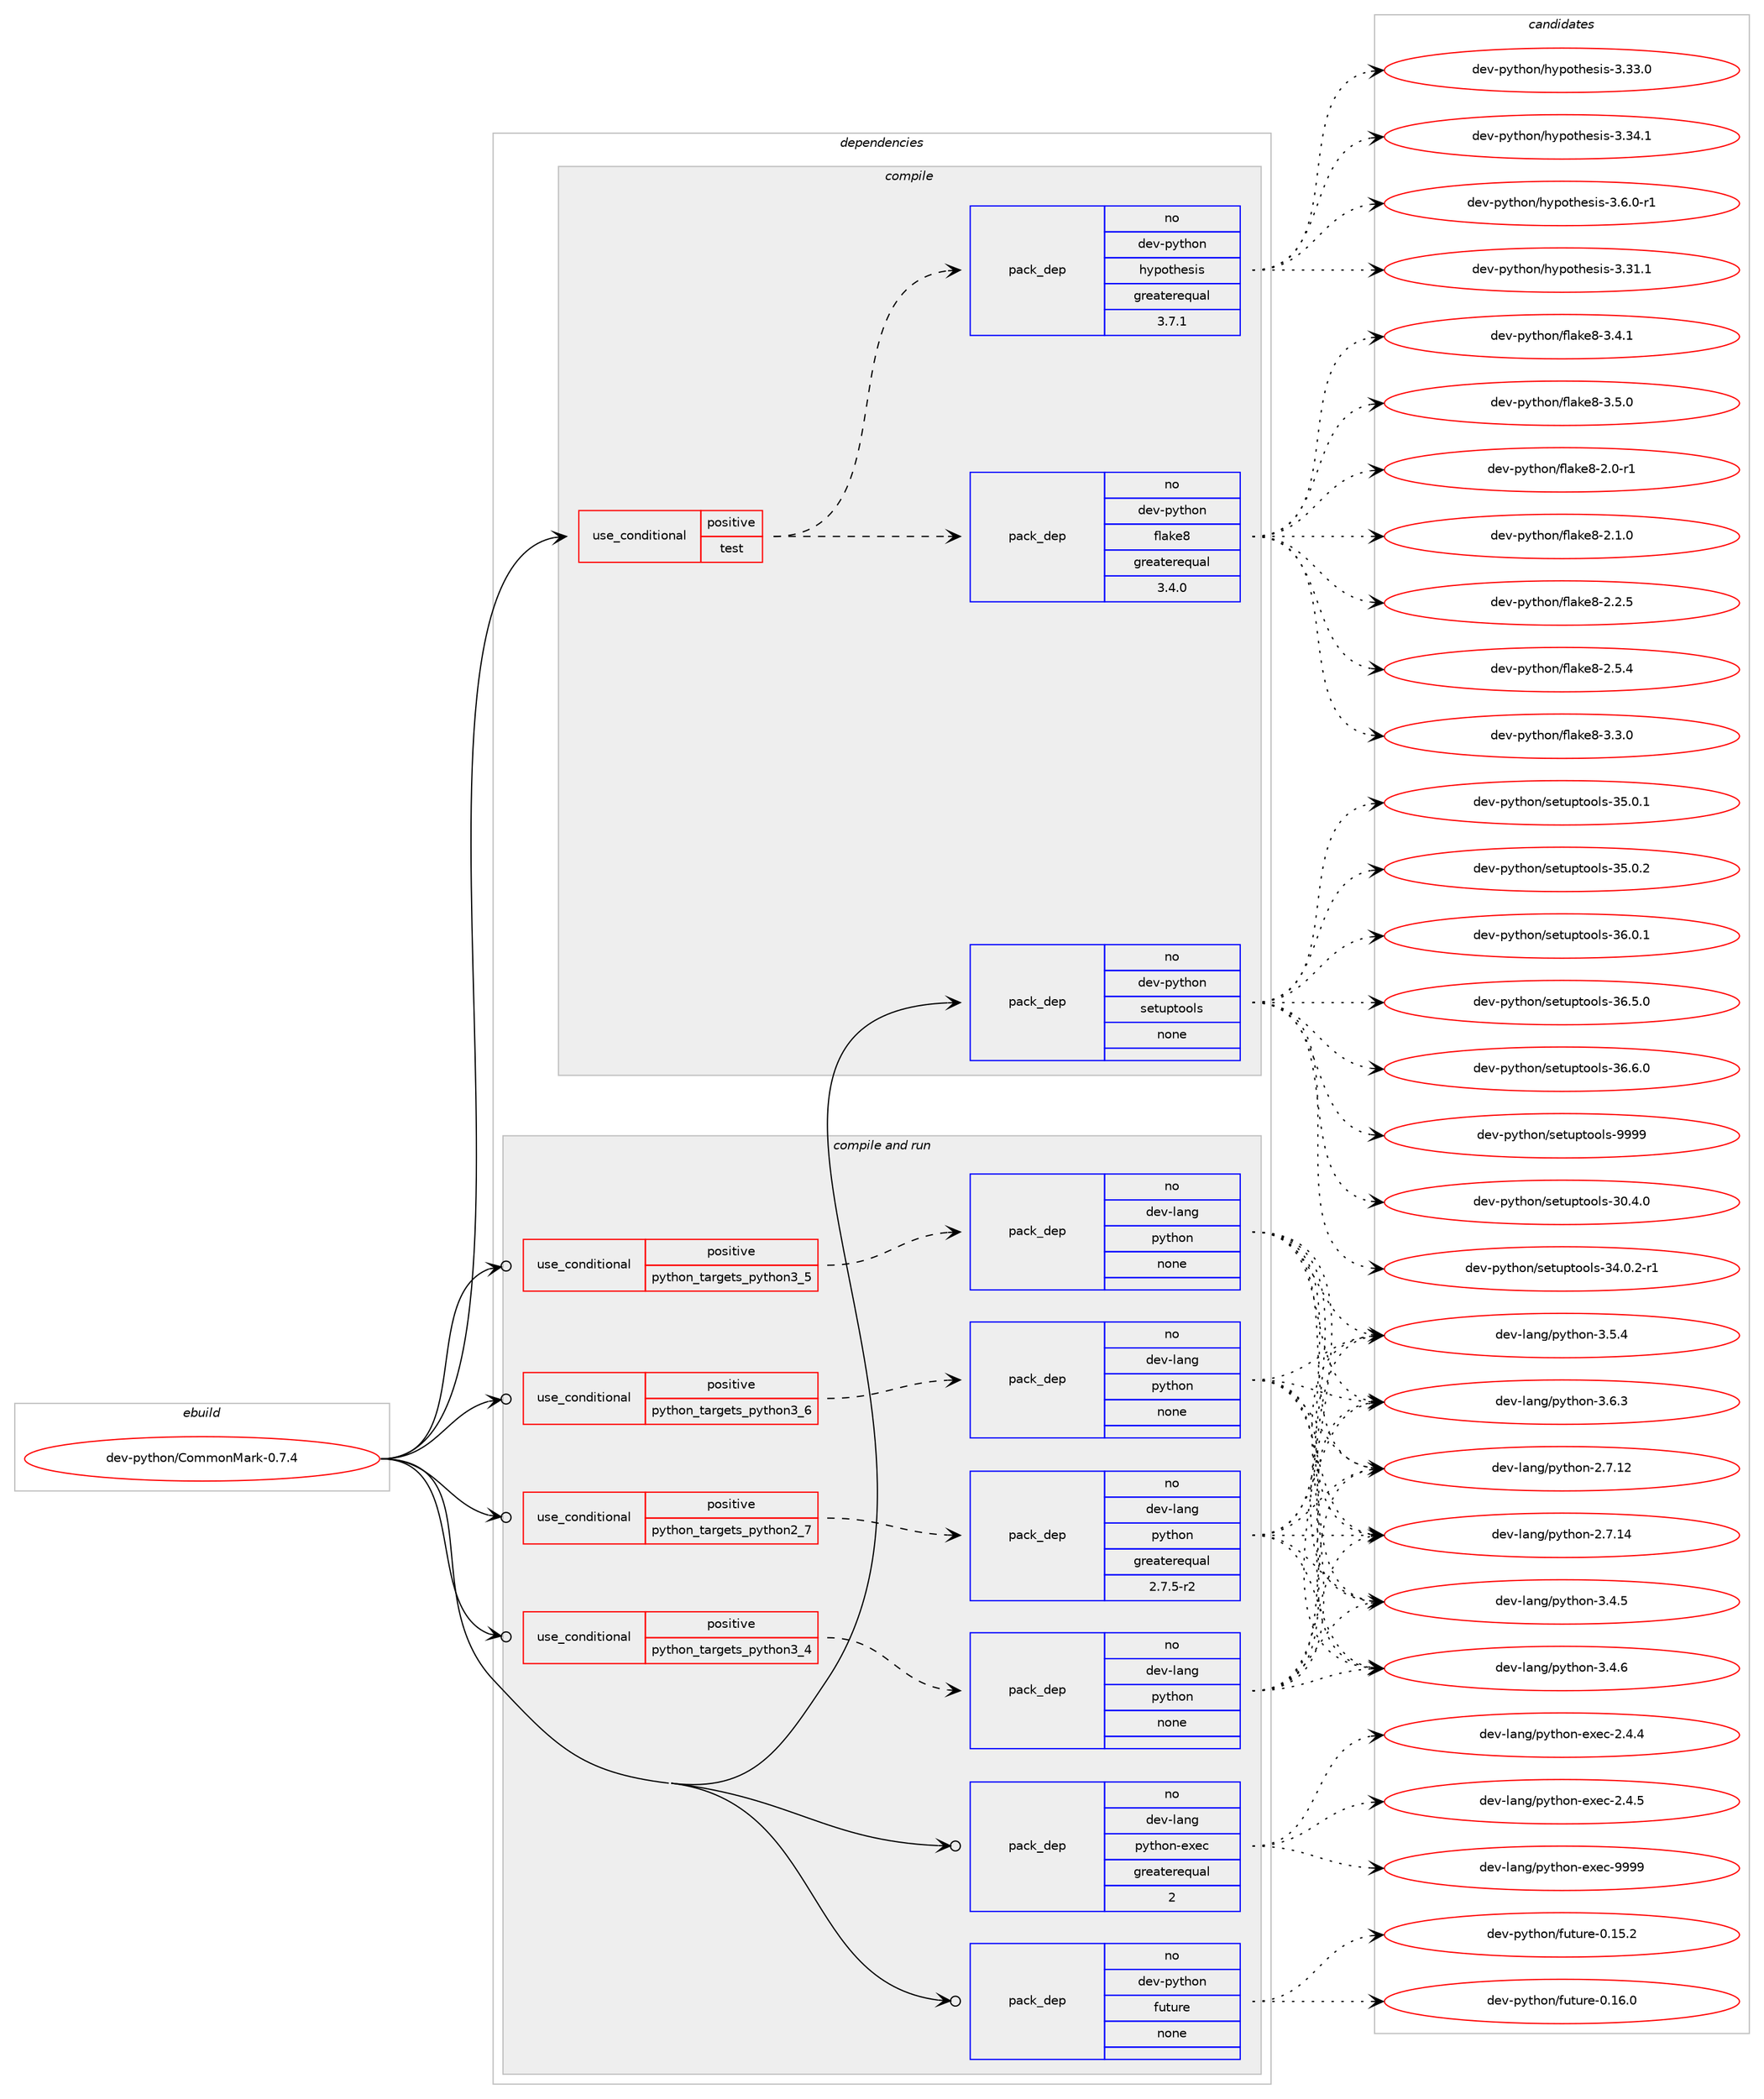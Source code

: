digraph prolog {

# *************
# Graph options
# *************

newrank=true;
concentrate=true;
compound=true;
graph [rankdir=LR,fontname=Helvetica,fontsize=10,ranksep=1.5];#, ranksep=2.5, nodesep=0.2];
edge  [arrowhead=vee];
node  [fontname=Helvetica,fontsize=10];

# **********
# The ebuild
# **********

subgraph cluster_leftcol {
color=gray;
rank=same;
label=<<i>ebuild</i>>;
id [label="dev-python/CommonMark-0.7.4", color=red, width=4, href="../dev-python/CommonMark-0.7.4.svg"];
}

# ****************
# The dependencies
# ****************

subgraph cluster_midcol {
color=gray;
label=<<i>dependencies</i>>;
subgraph cluster_compile {
fillcolor="#eeeeee";
style=filled;
label=<<i>compile</i>>;
subgraph cond28867 {
dependency144554 [label=<<TABLE BORDER="0" CELLBORDER="1" CELLSPACING="0" CELLPADDING="4"><TR><TD ROWSPAN="3" CELLPADDING="10">use_conditional</TD></TR><TR><TD>positive</TD></TR><TR><TD>test</TD></TR></TABLE>>, shape=none, color=red];
subgraph pack111875 {
dependency144555 [label=<<TABLE BORDER="0" CELLBORDER="1" CELLSPACING="0" CELLPADDING="4" WIDTH="220"><TR><TD ROWSPAN="6" CELLPADDING="30">pack_dep</TD></TR><TR><TD WIDTH="110">no</TD></TR><TR><TD>dev-python</TD></TR><TR><TD>flake8</TD></TR><TR><TD>greaterequal</TD></TR><TR><TD>3.4.0</TD></TR></TABLE>>, shape=none, color=blue];
}
dependency144554:e -> dependency144555:w [weight=20,style="dashed",arrowhead="vee"];
subgraph pack111876 {
dependency144556 [label=<<TABLE BORDER="0" CELLBORDER="1" CELLSPACING="0" CELLPADDING="4" WIDTH="220"><TR><TD ROWSPAN="6" CELLPADDING="30">pack_dep</TD></TR><TR><TD WIDTH="110">no</TD></TR><TR><TD>dev-python</TD></TR><TR><TD>hypothesis</TD></TR><TR><TD>greaterequal</TD></TR><TR><TD>3.7.1</TD></TR></TABLE>>, shape=none, color=blue];
}
dependency144554:e -> dependency144556:w [weight=20,style="dashed",arrowhead="vee"];
}
id:e -> dependency144554:w [weight=20,style="solid",arrowhead="vee"];
subgraph pack111877 {
dependency144557 [label=<<TABLE BORDER="0" CELLBORDER="1" CELLSPACING="0" CELLPADDING="4" WIDTH="220"><TR><TD ROWSPAN="6" CELLPADDING="30">pack_dep</TD></TR><TR><TD WIDTH="110">no</TD></TR><TR><TD>dev-python</TD></TR><TR><TD>setuptools</TD></TR><TR><TD>none</TD></TR><TR><TD></TD></TR></TABLE>>, shape=none, color=blue];
}
id:e -> dependency144557:w [weight=20,style="solid",arrowhead="vee"];
}
subgraph cluster_compileandrun {
fillcolor="#eeeeee";
style=filled;
label=<<i>compile and run</i>>;
subgraph cond28868 {
dependency144558 [label=<<TABLE BORDER="0" CELLBORDER="1" CELLSPACING="0" CELLPADDING="4"><TR><TD ROWSPAN="3" CELLPADDING="10">use_conditional</TD></TR><TR><TD>positive</TD></TR><TR><TD>python_targets_python2_7</TD></TR></TABLE>>, shape=none, color=red];
subgraph pack111878 {
dependency144559 [label=<<TABLE BORDER="0" CELLBORDER="1" CELLSPACING="0" CELLPADDING="4" WIDTH="220"><TR><TD ROWSPAN="6" CELLPADDING="30">pack_dep</TD></TR><TR><TD WIDTH="110">no</TD></TR><TR><TD>dev-lang</TD></TR><TR><TD>python</TD></TR><TR><TD>greaterequal</TD></TR><TR><TD>2.7.5-r2</TD></TR></TABLE>>, shape=none, color=blue];
}
dependency144558:e -> dependency144559:w [weight=20,style="dashed",arrowhead="vee"];
}
id:e -> dependency144558:w [weight=20,style="solid",arrowhead="odotvee"];
subgraph cond28869 {
dependency144560 [label=<<TABLE BORDER="0" CELLBORDER="1" CELLSPACING="0" CELLPADDING="4"><TR><TD ROWSPAN="3" CELLPADDING="10">use_conditional</TD></TR><TR><TD>positive</TD></TR><TR><TD>python_targets_python3_4</TD></TR></TABLE>>, shape=none, color=red];
subgraph pack111879 {
dependency144561 [label=<<TABLE BORDER="0" CELLBORDER="1" CELLSPACING="0" CELLPADDING="4" WIDTH="220"><TR><TD ROWSPAN="6" CELLPADDING="30">pack_dep</TD></TR><TR><TD WIDTH="110">no</TD></TR><TR><TD>dev-lang</TD></TR><TR><TD>python</TD></TR><TR><TD>none</TD></TR><TR><TD></TD></TR></TABLE>>, shape=none, color=blue];
}
dependency144560:e -> dependency144561:w [weight=20,style="dashed",arrowhead="vee"];
}
id:e -> dependency144560:w [weight=20,style="solid",arrowhead="odotvee"];
subgraph cond28870 {
dependency144562 [label=<<TABLE BORDER="0" CELLBORDER="1" CELLSPACING="0" CELLPADDING="4"><TR><TD ROWSPAN="3" CELLPADDING="10">use_conditional</TD></TR><TR><TD>positive</TD></TR><TR><TD>python_targets_python3_5</TD></TR></TABLE>>, shape=none, color=red];
subgraph pack111880 {
dependency144563 [label=<<TABLE BORDER="0" CELLBORDER="1" CELLSPACING="0" CELLPADDING="4" WIDTH="220"><TR><TD ROWSPAN="6" CELLPADDING="30">pack_dep</TD></TR><TR><TD WIDTH="110">no</TD></TR><TR><TD>dev-lang</TD></TR><TR><TD>python</TD></TR><TR><TD>none</TD></TR><TR><TD></TD></TR></TABLE>>, shape=none, color=blue];
}
dependency144562:e -> dependency144563:w [weight=20,style="dashed",arrowhead="vee"];
}
id:e -> dependency144562:w [weight=20,style="solid",arrowhead="odotvee"];
subgraph cond28871 {
dependency144564 [label=<<TABLE BORDER="0" CELLBORDER="1" CELLSPACING="0" CELLPADDING="4"><TR><TD ROWSPAN="3" CELLPADDING="10">use_conditional</TD></TR><TR><TD>positive</TD></TR><TR><TD>python_targets_python3_6</TD></TR></TABLE>>, shape=none, color=red];
subgraph pack111881 {
dependency144565 [label=<<TABLE BORDER="0" CELLBORDER="1" CELLSPACING="0" CELLPADDING="4" WIDTH="220"><TR><TD ROWSPAN="6" CELLPADDING="30">pack_dep</TD></TR><TR><TD WIDTH="110">no</TD></TR><TR><TD>dev-lang</TD></TR><TR><TD>python</TD></TR><TR><TD>none</TD></TR><TR><TD></TD></TR></TABLE>>, shape=none, color=blue];
}
dependency144564:e -> dependency144565:w [weight=20,style="dashed",arrowhead="vee"];
}
id:e -> dependency144564:w [weight=20,style="solid",arrowhead="odotvee"];
subgraph pack111882 {
dependency144566 [label=<<TABLE BORDER="0" CELLBORDER="1" CELLSPACING="0" CELLPADDING="4" WIDTH="220"><TR><TD ROWSPAN="6" CELLPADDING="30">pack_dep</TD></TR><TR><TD WIDTH="110">no</TD></TR><TR><TD>dev-lang</TD></TR><TR><TD>python-exec</TD></TR><TR><TD>greaterequal</TD></TR><TR><TD>2</TD></TR></TABLE>>, shape=none, color=blue];
}
id:e -> dependency144566:w [weight=20,style="solid",arrowhead="odotvee"];
subgraph pack111883 {
dependency144567 [label=<<TABLE BORDER="0" CELLBORDER="1" CELLSPACING="0" CELLPADDING="4" WIDTH="220"><TR><TD ROWSPAN="6" CELLPADDING="30">pack_dep</TD></TR><TR><TD WIDTH="110">no</TD></TR><TR><TD>dev-python</TD></TR><TR><TD>future</TD></TR><TR><TD>none</TD></TR><TR><TD></TD></TR></TABLE>>, shape=none, color=blue];
}
id:e -> dependency144567:w [weight=20,style="solid",arrowhead="odotvee"];
}
subgraph cluster_run {
fillcolor="#eeeeee";
style=filled;
label=<<i>run</i>>;
}
}

# **************
# The candidates
# **************

subgraph cluster_choices {
rank=same;
color=gray;
label=<<i>candidates</i>>;

subgraph choice111875 {
color=black;
nodesep=1;
choice10010111845112121116104111110471021089710710156455046484511449 [label="dev-python/flake8-2.0-r1", color=red, width=4,href="../dev-python/flake8-2.0-r1.svg"];
choice10010111845112121116104111110471021089710710156455046494648 [label="dev-python/flake8-2.1.0", color=red, width=4,href="../dev-python/flake8-2.1.0.svg"];
choice10010111845112121116104111110471021089710710156455046504653 [label="dev-python/flake8-2.2.5", color=red, width=4,href="../dev-python/flake8-2.2.5.svg"];
choice10010111845112121116104111110471021089710710156455046534652 [label="dev-python/flake8-2.5.4", color=red, width=4,href="../dev-python/flake8-2.5.4.svg"];
choice10010111845112121116104111110471021089710710156455146514648 [label="dev-python/flake8-3.3.0", color=red, width=4,href="../dev-python/flake8-3.3.0.svg"];
choice10010111845112121116104111110471021089710710156455146524649 [label="dev-python/flake8-3.4.1", color=red, width=4,href="../dev-python/flake8-3.4.1.svg"];
choice10010111845112121116104111110471021089710710156455146534648 [label="dev-python/flake8-3.5.0", color=red, width=4,href="../dev-python/flake8-3.5.0.svg"];
dependency144555:e -> choice10010111845112121116104111110471021089710710156455046484511449:w [style=dotted,weight="100"];
dependency144555:e -> choice10010111845112121116104111110471021089710710156455046494648:w [style=dotted,weight="100"];
dependency144555:e -> choice10010111845112121116104111110471021089710710156455046504653:w [style=dotted,weight="100"];
dependency144555:e -> choice10010111845112121116104111110471021089710710156455046534652:w [style=dotted,weight="100"];
dependency144555:e -> choice10010111845112121116104111110471021089710710156455146514648:w [style=dotted,weight="100"];
dependency144555:e -> choice10010111845112121116104111110471021089710710156455146524649:w [style=dotted,weight="100"];
dependency144555:e -> choice10010111845112121116104111110471021089710710156455146534648:w [style=dotted,weight="100"];
}
subgraph choice111876 {
color=black;
nodesep=1;
choice100101118451121211161041111104710412111211111610410111510511545514651494649 [label="dev-python/hypothesis-3.31.1", color=red, width=4,href="../dev-python/hypothesis-3.31.1.svg"];
choice100101118451121211161041111104710412111211111610410111510511545514651514648 [label="dev-python/hypothesis-3.33.0", color=red, width=4,href="../dev-python/hypothesis-3.33.0.svg"];
choice100101118451121211161041111104710412111211111610410111510511545514651524649 [label="dev-python/hypothesis-3.34.1", color=red, width=4,href="../dev-python/hypothesis-3.34.1.svg"];
choice10010111845112121116104111110471041211121111161041011151051154551465446484511449 [label="dev-python/hypothesis-3.6.0-r1", color=red, width=4,href="../dev-python/hypothesis-3.6.0-r1.svg"];
dependency144556:e -> choice100101118451121211161041111104710412111211111610410111510511545514651494649:w [style=dotted,weight="100"];
dependency144556:e -> choice100101118451121211161041111104710412111211111610410111510511545514651514648:w [style=dotted,weight="100"];
dependency144556:e -> choice100101118451121211161041111104710412111211111610410111510511545514651524649:w [style=dotted,weight="100"];
dependency144556:e -> choice10010111845112121116104111110471041211121111161041011151051154551465446484511449:w [style=dotted,weight="100"];
}
subgraph choice111877 {
color=black;
nodesep=1;
choice100101118451121211161041111104711510111611711211611111110811545514846524648 [label="dev-python/setuptools-30.4.0", color=red, width=4,href="../dev-python/setuptools-30.4.0.svg"];
choice1001011184511212111610411111047115101116117112116111111108115455152464846504511449 [label="dev-python/setuptools-34.0.2-r1", color=red, width=4,href="../dev-python/setuptools-34.0.2-r1.svg"];
choice100101118451121211161041111104711510111611711211611111110811545515346484649 [label="dev-python/setuptools-35.0.1", color=red, width=4,href="../dev-python/setuptools-35.0.1.svg"];
choice100101118451121211161041111104711510111611711211611111110811545515346484650 [label="dev-python/setuptools-35.0.2", color=red, width=4,href="../dev-python/setuptools-35.0.2.svg"];
choice100101118451121211161041111104711510111611711211611111110811545515446484649 [label="dev-python/setuptools-36.0.1", color=red, width=4,href="../dev-python/setuptools-36.0.1.svg"];
choice100101118451121211161041111104711510111611711211611111110811545515446534648 [label="dev-python/setuptools-36.5.0", color=red, width=4,href="../dev-python/setuptools-36.5.0.svg"];
choice100101118451121211161041111104711510111611711211611111110811545515446544648 [label="dev-python/setuptools-36.6.0", color=red, width=4,href="../dev-python/setuptools-36.6.0.svg"];
choice10010111845112121116104111110471151011161171121161111111081154557575757 [label="dev-python/setuptools-9999", color=red, width=4,href="../dev-python/setuptools-9999.svg"];
dependency144557:e -> choice100101118451121211161041111104711510111611711211611111110811545514846524648:w [style=dotted,weight="100"];
dependency144557:e -> choice1001011184511212111610411111047115101116117112116111111108115455152464846504511449:w [style=dotted,weight="100"];
dependency144557:e -> choice100101118451121211161041111104711510111611711211611111110811545515346484649:w [style=dotted,weight="100"];
dependency144557:e -> choice100101118451121211161041111104711510111611711211611111110811545515346484650:w [style=dotted,weight="100"];
dependency144557:e -> choice100101118451121211161041111104711510111611711211611111110811545515446484649:w [style=dotted,weight="100"];
dependency144557:e -> choice100101118451121211161041111104711510111611711211611111110811545515446534648:w [style=dotted,weight="100"];
dependency144557:e -> choice100101118451121211161041111104711510111611711211611111110811545515446544648:w [style=dotted,weight="100"];
dependency144557:e -> choice10010111845112121116104111110471151011161171121161111111081154557575757:w [style=dotted,weight="100"];
}
subgraph choice111878 {
color=black;
nodesep=1;
choice10010111845108971101034711212111610411111045504655464950 [label="dev-lang/python-2.7.12", color=red, width=4,href="../dev-lang/python-2.7.12.svg"];
choice10010111845108971101034711212111610411111045504655464952 [label="dev-lang/python-2.7.14", color=red, width=4,href="../dev-lang/python-2.7.14.svg"];
choice100101118451089711010347112121116104111110455146524653 [label="dev-lang/python-3.4.5", color=red, width=4,href="../dev-lang/python-3.4.5.svg"];
choice100101118451089711010347112121116104111110455146524654 [label="dev-lang/python-3.4.6", color=red, width=4,href="../dev-lang/python-3.4.6.svg"];
choice100101118451089711010347112121116104111110455146534652 [label="dev-lang/python-3.5.4", color=red, width=4,href="../dev-lang/python-3.5.4.svg"];
choice100101118451089711010347112121116104111110455146544651 [label="dev-lang/python-3.6.3", color=red, width=4,href="../dev-lang/python-3.6.3.svg"];
dependency144559:e -> choice10010111845108971101034711212111610411111045504655464950:w [style=dotted,weight="100"];
dependency144559:e -> choice10010111845108971101034711212111610411111045504655464952:w [style=dotted,weight="100"];
dependency144559:e -> choice100101118451089711010347112121116104111110455146524653:w [style=dotted,weight="100"];
dependency144559:e -> choice100101118451089711010347112121116104111110455146524654:w [style=dotted,weight="100"];
dependency144559:e -> choice100101118451089711010347112121116104111110455146534652:w [style=dotted,weight="100"];
dependency144559:e -> choice100101118451089711010347112121116104111110455146544651:w [style=dotted,weight="100"];
}
subgraph choice111879 {
color=black;
nodesep=1;
choice10010111845108971101034711212111610411111045504655464950 [label="dev-lang/python-2.7.12", color=red, width=4,href="../dev-lang/python-2.7.12.svg"];
choice10010111845108971101034711212111610411111045504655464952 [label="dev-lang/python-2.7.14", color=red, width=4,href="../dev-lang/python-2.7.14.svg"];
choice100101118451089711010347112121116104111110455146524653 [label="dev-lang/python-3.4.5", color=red, width=4,href="../dev-lang/python-3.4.5.svg"];
choice100101118451089711010347112121116104111110455146524654 [label="dev-lang/python-3.4.6", color=red, width=4,href="../dev-lang/python-3.4.6.svg"];
choice100101118451089711010347112121116104111110455146534652 [label="dev-lang/python-3.5.4", color=red, width=4,href="../dev-lang/python-3.5.4.svg"];
choice100101118451089711010347112121116104111110455146544651 [label="dev-lang/python-3.6.3", color=red, width=4,href="../dev-lang/python-3.6.3.svg"];
dependency144561:e -> choice10010111845108971101034711212111610411111045504655464950:w [style=dotted,weight="100"];
dependency144561:e -> choice10010111845108971101034711212111610411111045504655464952:w [style=dotted,weight="100"];
dependency144561:e -> choice100101118451089711010347112121116104111110455146524653:w [style=dotted,weight="100"];
dependency144561:e -> choice100101118451089711010347112121116104111110455146524654:w [style=dotted,weight="100"];
dependency144561:e -> choice100101118451089711010347112121116104111110455146534652:w [style=dotted,weight="100"];
dependency144561:e -> choice100101118451089711010347112121116104111110455146544651:w [style=dotted,weight="100"];
}
subgraph choice111880 {
color=black;
nodesep=1;
choice10010111845108971101034711212111610411111045504655464950 [label="dev-lang/python-2.7.12", color=red, width=4,href="../dev-lang/python-2.7.12.svg"];
choice10010111845108971101034711212111610411111045504655464952 [label="dev-lang/python-2.7.14", color=red, width=4,href="../dev-lang/python-2.7.14.svg"];
choice100101118451089711010347112121116104111110455146524653 [label="dev-lang/python-3.4.5", color=red, width=4,href="../dev-lang/python-3.4.5.svg"];
choice100101118451089711010347112121116104111110455146524654 [label="dev-lang/python-3.4.6", color=red, width=4,href="../dev-lang/python-3.4.6.svg"];
choice100101118451089711010347112121116104111110455146534652 [label="dev-lang/python-3.5.4", color=red, width=4,href="../dev-lang/python-3.5.4.svg"];
choice100101118451089711010347112121116104111110455146544651 [label="dev-lang/python-3.6.3", color=red, width=4,href="../dev-lang/python-3.6.3.svg"];
dependency144563:e -> choice10010111845108971101034711212111610411111045504655464950:w [style=dotted,weight="100"];
dependency144563:e -> choice10010111845108971101034711212111610411111045504655464952:w [style=dotted,weight="100"];
dependency144563:e -> choice100101118451089711010347112121116104111110455146524653:w [style=dotted,weight="100"];
dependency144563:e -> choice100101118451089711010347112121116104111110455146524654:w [style=dotted,weight="100"];
dependency144563:e -> choice100101118451089711010347112121116104111110455146534652:w [style=dotted,weight="100"];
dependency144563:e -> choice100101118451089711010347112121116104111110455146544651:w [style=dotted,weight="100"];
}
subgraph choice111881 {
color=black;
nodesep=1;
choice10010111845108971101034711212111610411111045504655464950 [label="dev-lang/python-2.7.12", color=red, width=4,href="../dev-lang/python-2.7.12.svg"];
choice10010111845108971101034711212111610411111045504655464952 [label="dev-lang/python-2.7.14", color=red, width=4,href="../dev-lang/python-2.7.14.svg"];
choice100101118451089711010347112121116104111110455146524653 [label="dev-lang/python-3.4.5", color=red, width=4,href="../dev-lang/python-3.4.5.svg"];
choice100101118451089711010347112121116104111110455146524654 [label="dev-lang/python-3.4.6", color=red, width=4,href="../dev-lang/python-3.4.6.svg"];
choice100101118451089711010347112121116104111110455146534652 [label="dev-lang/python-3.5.4", color=red, width=4,href="../dev-lang/python-3.5.4.svg"];
choice100101118451089711010347112121116104111110455146544651 [label="dev-lang/python-3.6.3", color=red, width=4,href="../dev-lang/python-3.6.3.svg"];
dependency144565:e -> choice10010111845108971101034711212111610411111045504655464950:w [style=dotted,weight="100"];
dependency144565:e -> choice10010111845108971101034711212111610411111045504655464952:w [style=dotted,weight="100"];
dependency144565:e -> choice100101118451089711010347112121116104111110455146524653:w [style=dotted,weight="100"];
dependency144565:e -> choice100101118451089711010347112121116104111110455146524654:w [style=dotted,weight="100"];
dependency144565:e -> choice100101118451089711010347112121116104111110455146534652:w [style=dotted,weight="100"];
dependency144565:e -> choice100101118451089711010347112121116104111110455146544651:w [style=dotted,weight="100"];
}
subgraph choice111882 {
color=black;
nodesep=1;
choice1001011184510897110103471121211161041111104510112010199455046524652 [label="dev-lang/python-exec-2.4.4", color=red, width=4,href="../dev-lang/python-exec-2.4.4.svg"];
choice1001011184510897110103471121211161041111104510112010199455046524653 [label="dev-lang/python-exec-2.4.5", color=red, width=4,href="../dev-lang/python-exec-2.4.5.svg"];
choice10010111845108971101034711212111610411111045101120101994557575757 [label="dev-lang/python-exec-9999", color=red, width=4,href="../dev-lang/python-exec-9999.svg"];
dependency144566:e -> choice1001011184510897110103471121211161041111104510112010199455046524652:w [style=dotted,weight="100"];
dependency144566:e -> choice1001011184510897110103471121211161041111104510112010199455046524653:w [style=dotted,weight="100"];
dependency144566:e -> choice10010111845108971101034711212111610411111045101120101994557575757:w [style=dotted,weight="100"];
}
subgraph choice111883 {
color=black;
nodesep=1;
choice100101118451121211161041111104710211711611711410145484649534650 [label="dev-python/future-0.15.2", color=red, width=4,href="../dev-python/future-0.15.2.svg"];
choice100101118451121211161041111104710211711611711410145484649544648 [label="dev-python/future-0.16.0", color=red, width=4,href="../dev-python/future-0.16.0.svg"];
dependency144567:e -> choice100101118451121211161041111104710211711611711410145484649534650:w [style=dotted,weight="100"];
dependency144567:e -> choice100101118451121211161041111104710211711611711410145484649544648:w [style=dotted,weight="100"];
}
}

}
